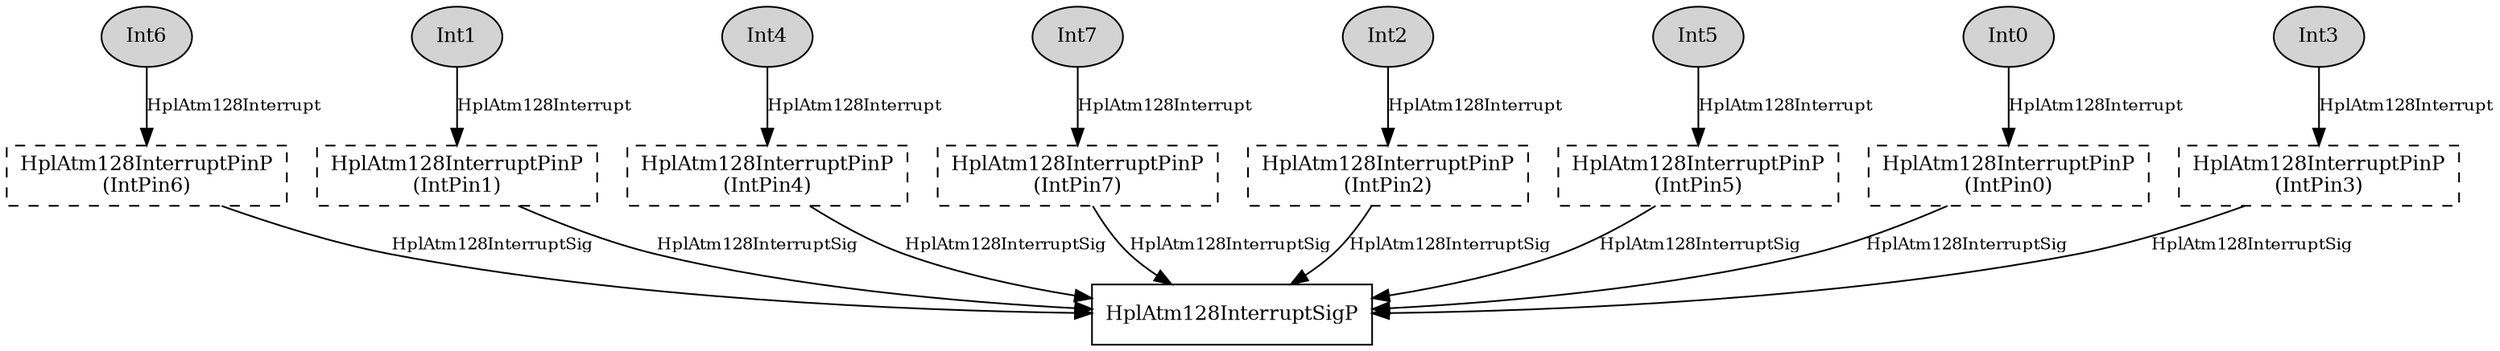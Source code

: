 digraph "tos.chips.atm128.pins.HplAtm128InterruptC" {
  n0x408fb6f8 [shape=ellipse, style=filled, label="Int6", fontsize=12];
  "HplAtm128InterruptC.IntPin6" [fontsize=12, shape=box, style=dashed, label="HplAtm128InterruptPinP\n(IntPin6)", URL="../chtml/tos.chips.atm128.pins.HplAtm128InterruptPinP.html"];
  n0x408feaf0 [shape=ellipse, style=filled, label="Int1", fontsize=12];
  "HplAtm128InterruptC.IntPin1" [fontsize=12, shape=box, style=dashed, label="HplAtm128InterruptPinP\n(IntPin1)", URL="../chtml/tos.chips.atm128.pins.HplAtm128InterruptPinP.html"];
  n0x408fc5d8 [shape=ellipse, style=filled, label="Int4", fontsize=12];
  "HplAtm128InterruptC.IntPin4" [fontsize=12, shape=box, style=dashed, label="HplAtm128InterruptPinP\n(IntPin4)", URL="../chtml/tos.chips.atm128.pins.HplAtm128InterruptPinP.html"];
  n0x408fa010 [shape=ellipse, style=filled, label="Int7", fontsize=12];
  "HplAtm128InterruptC.IntPin7" [fontsize=12, shape=box, style=dashed, label="HplAtm128InterruptPinP\n(IntPin7)", URL="../chtml/tos.chips.atm128.pins.HplAtm128InterruptPinP.html"];
  n0x408fd418 [shape=ellipse, style=filled, label="Int2", fontsize=12];
  "HplAtm128InterruptC.IntPin2" [fontsize=12, shape=box, style=dashed, label="HplAtm128InterruptPinP\n(IntPin2)", URL="../chtml/tos.chips.atm128.pins.HplAtm128InterruptPinP.html"];
  n0x408fce58 [shape=ellipse, style=filled, label="Int5", fontsize=12];
  "HplAtm128InterruptC.IntPin5" [fontsize=12, shape=box, style=dashed, label="HplAtm128InterruptPinP\n(IntPin5)", URL="../chtml/tos.chips.atm128.pins.HplAtm128InterruptPinP.html"];
  n0x408fe270 [shape=ellipse, style=filled, label="Int0", fontsize=12];
  "HplAtm128InterruptC.IntPin0" [fontsize=12, shape=box, style=dashed, label="HplAtm128InterruptPinP\n(IntPin0)", URL="../chtml/tos.chips.atm128.pins.HplAtm128InterruptPinP.html"];
  n0x408fdc98 [shape=ellipse, style=filled, label="Int3", fontsize=12];
  "HplAtm128InterruptC.IntPin3" [fontsize=12, shape=box, style=dashed, label="HplAtm128InterruptPinP\n(IntPin3)", URL="../chtml/tos.chips.atm128.pins.HplAtm128InterruptPinP.html"];
  "HplAtm128InterruptC.IntPin0" [fontsize=12, shape=box, style=dashed, label="HplAtm128InterruptPinP\n(IntPin0)", URL="../chtml/tos.chips.atm128.pins.HplAtm128InterruptPinP.html"];
  "HplAtm128InterruptSigP" [fontsize=12, shape=box, URL="../chtml/tos.chips.atm128.pins.HplAtm128InterruptSigP.html"];
  "HplAtm128InterruptC.IntPin1" [fontsize=12, shape=box, style=dashed, label="HplAtm128InterruptPinP\n(IntPin1)", URL="../chtml/tos.chips.atm128.pins.HplAtm128InterruptPinP.html"];
  "HplAtm128InterruptSigP" [fontsize=12, shape=box, URL="../chtml/tos.chips.atm128.pins.HplAtm128InterruptSigP.html"];
  "HplAtm128InterruptC.IntPin2" [fontsize=12, shape=box, style=dashed, label="HplAtm128InterruptPinP\n(IntPin2)", URL="../chtml/tos.chips.atm128.pins.HplAtm128InterruptPinP.html"];
  "HplAtm128InterruptSigP" [fontsize=12, shape=box, URL="../chtml/tos.chips.atm128.pins.HplAtm128InterruptSigP.html"];
  "HplAtm128InterruptC.IntPin3" [fontsize=12, shape=box, style=dashed, label="HplAtm128InterruptPinP\n(IntPin3)", URL="../chtml/tos.chips.atm128.pins.HplAtm128InterruptPinP.html"];
  "HplAtm128InterruptSigP" [fontsize=12, shape=box, URL="../chtml/tos.chips.atm128.pins.HplAtm128InterruptSigP.html"];
  "HplAtm128InterruptC.IntPin4" [fontsize=12, shape=box, style=dashed, label="HplAtm128InterruptPinP\n(IntPin4)", URL="../chtml/tos.chips.atm128.pins.HplAtm128InterruptPinP.html"];
  "HplAtm128InterruptSigP" [fontsize=12, shape=box, URL="../chtml/tos.chips.atm128.pins.HplAtm128InterruptSigP.html"];
  "HplAtm128InterruptC.IntPin5" [fontsize=12, shape=box, style=dashed, label="HplAtm128InterruptPinP\n(IntPin5)", URL="../chtml/tos.chips.atm128.pins.HplAtm128InterruptPinP.html"];
  "HplAtm128InterruptSigP" [fontsize=12, shape=box, URL="../chtml/tos.chips.atm128.pins.HplAtm128InterruptSigP.html"];
  "HplAtm128InterruptC.IntPin6" [fontsize=12, shape=box, style=dashed, label="HplAtm128InterruptPinP\n(IntPin6)", URL="../chtml/tos.chips.atm128.pins.HplAtm128InterruptPinP.html"];
  "HplAtm128InterruptSigP" [fontsize=12, shape=box, URL="../chtml/tos.chips.atm128.pins.HplAtm128InterruptSigP.html"];
  "HplAtm128InterruptC.IntPin7" [fontsize=12, shape=box, style=dashed, label="HplAtm128InterruptPinP\n(IntPin7)", URL="../chtml/tos.chips.atm128.pins.HplAtm128InterruptPinP.html"];
  "HplAtm128InterruptSigP" [fontsize=12, shape=box, URL="../chtml/tos.chips.atm128.pins.HplAtm128InterruptSigP.html"];
  "n0x408fb6f8" -> "HplAtm128InterruptC.IntPin6" [label="HplAtm128Interrupt", URL="../ihtml/tos.chips.atm128.pins.HplAtm128Interrupt.html", fontsize=10];
  "n0x408feaf0" -> "HplAtm128InterruptC.IntPin1" [label="HplAtm128Interrupt", URL="../ihtml/tos.chips.atm128.pins.HplAtm128Interrupt.html", fontsize=10];
  "n0x408fc5d8" -> "HplAtm128InterruptC.IntPin4" [label="HplAtm128Interrupt", URL="../ihtml/tos.chips.atm128.pins.HplAtm128Interrupt.html", fontsize=10];
  "n0x408fa010" -> "HplAtm128InterruptC.IntPin7" [label="HplAtm128Interrupt", URL="../ihtml/tos.chips.atm128.pins.HplAtm128Interrupt.html", fontsize=10];
  "n0x408fd418" -> "HplAtm128InterruptC.IntPin2" [label="HplAtm128Interrupt", URL="../ihtml/tos.chips.atm128.pins.HplAtm128Interrupt.html", fontsize=10];
  "n0x408fce58" -> "HplAtm128InterruptC.IntPin5" [label="HplAtm128Interrupt", URL="../ihtml/tos.chips.atm128.pins.HplAtm128Interrupt.html", fontsize=10];
  "n0x408fe270" -> "HplAtm128InterruptC.IntPin0" [label="HplAtm128Interrupt", URL="../ihtml/tos.chips.atm128.pins.HplAtm128Interrupt.html", fontsize=10];
  "n0x408fdc98" -> "HplAtm128InterruptC.IntPin3" [label="HplAtm128Interrupt", URL="../ihtml/tos.chips.atm128.pins.HplAtm128Interrupt.html", fontsize=10];
  "HplAtm128InterruptC.IntPin0" -> "HplAtm128InterruptSigP" [label="HplAtm128InterruptSig", URL="../ihtml/tos.chips.atm128.pins.HplAtm128InterruptSig.html", fontsize=10];
  "HplAtm128InterruptC.IntPin1" -> "HplAtm128InterruptSigP" [label="HplAtm128InterruptSig", URL="../ihtml/tos.chips.atm128.pins.HplAtm128InterruptSig.html", fontsize=10];
  "HplAtm128InterruptC.IntPin2" -> "HplAtm128InterruptSigP" [label="HplAtm128InterruptSig", URL="../ihtml/tos.chips.atm128.pins.HplAtm128InterruptSig.html", fontsize=10];
  "HplAtm128InterruptC.IntPin3" -> "HplAtm128InterruptSigP" [label="HplAtm128InterruptSig", URL="../ihtml/tos.chips.atm128.pins.HplAtm128InterruptSig.html", fontsize=10];
  "HplAtm128InterruptC.IntPin4" -> "HplAtm128InterruptSigP" [label="HplAtm128InterruptSig", URL="../ihtml/tos.chips.atm128.pins.HplAtm128InterruptSig.html", fontsize=10];
  "HplAtm128InterruptC.IntPin5" -> "HplAtm128InterruptSigP" [label="HplAtm128InterruptSig", URL="../ihtml/tos.chips.atm128.pins.HplAtm128InterruptSig.html", fontsize=10];
  "HplAtm128InterruptC.IntPin6" -> "HplAtm128InterruptSigP" [label="HplAtm128InterruptSig", URL="../ihtml/tos.chips.atm128.pins.HplAtm128InterruptSig.html", fontsize=10];
  "HplAtm128InterruptC.IntPin7" -> "HplAtm128InterruptSigP" [label="HplAtm128InterruptSig", URL="../ihtml/tos.chips.atm128.pins.HplAtm128InterruptSig.html", fontsize=10];
}
